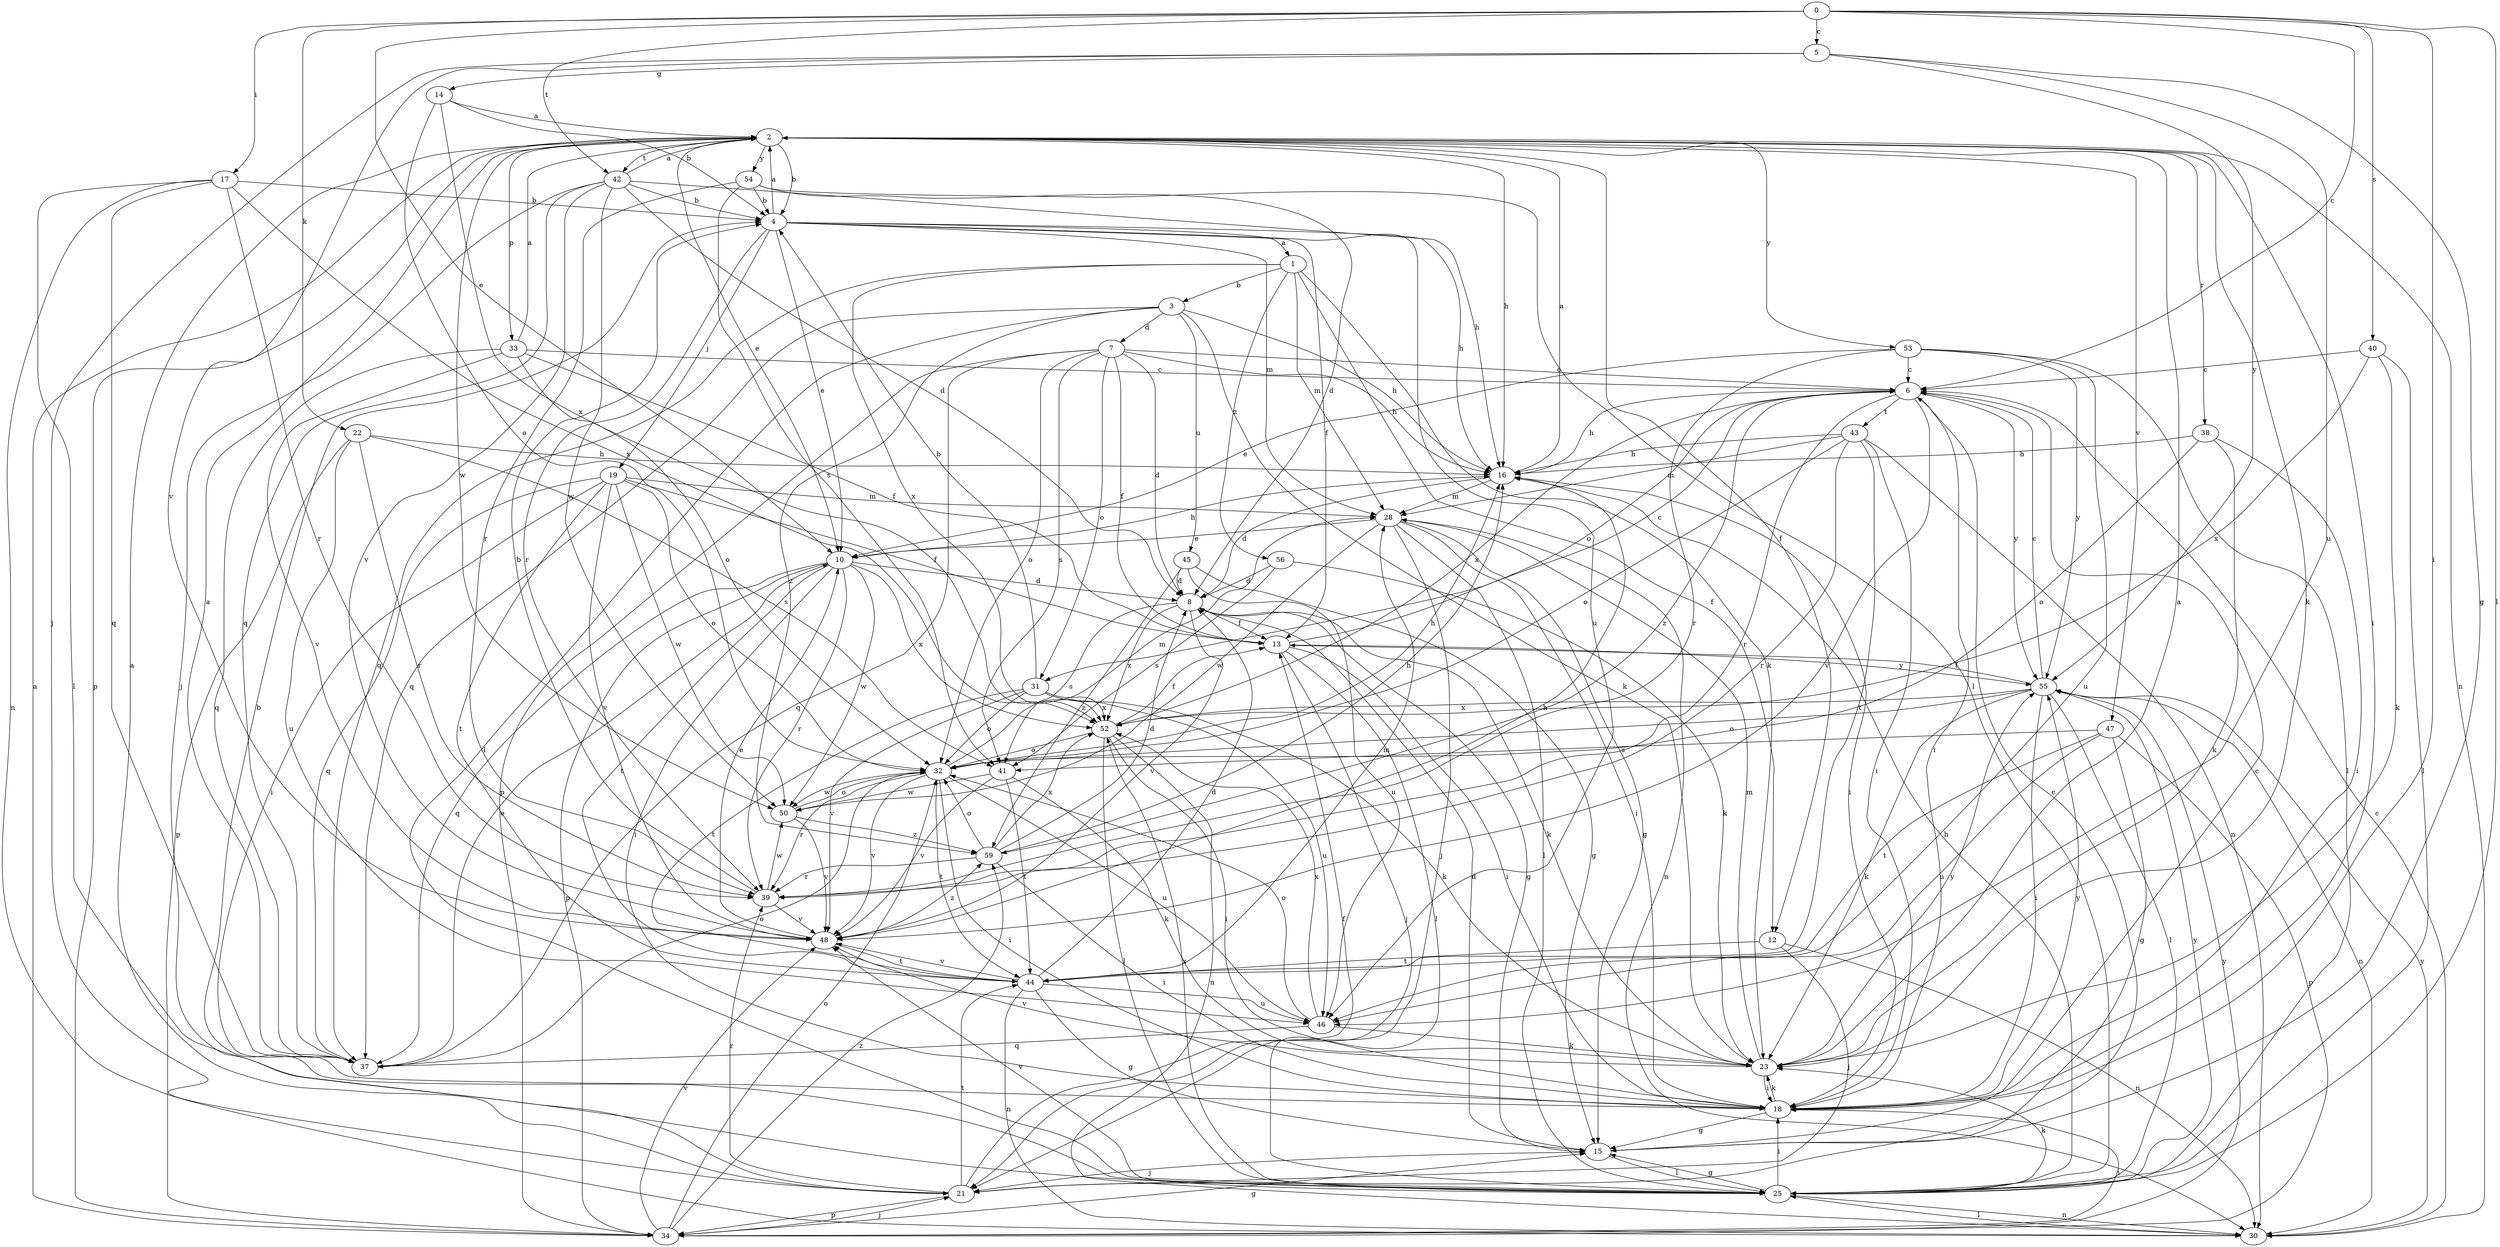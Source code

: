strict digraph  {
0;
1;
2;
3;
4;
5;
6;
7;
8;
10;
12;
13;
14;
15;
16;
17;
18;
19;
21;
22;
23;
25;
28;
30;
31;
32;
33;
34;
37;
38;
39;
40;
41;
42;
43;
44;
45;
46;
47;
48;
50;
52;
53;
54;
55;
56;
59;
0 -> 5  [label=c];
0 -> 6  [label=c];
0 -> 10  [label=e];
0 -> 17  [label=i];
0 -> 18  [label=i];
0 -> 22  [label=k];
0 -> 25  [label=l];
0 -> 40  [label=s];
0 -> 42  [label=t];
1 -> 3  [label=b];
1 -> 12  [label=f];
1 -> 23  [label=k];
1 -> 28  [label=m];
1 -> 37  [label=q];
1 -> 52  [label=x];
1 -> 56  [label=z];
2 -> 4  [label=b];
2 -> 10  [label=e];
2 -> 12  [label=f];
2 -> 16  [label=h];
2 -> 18  [label=i];
2 -> 23  [label=k];
2 -> 30  [label=n];
2 -> 33  [label=p];
2 -> 34  [label=p];
2 -> 38  [label=r];
2 -> 42  [label=t];
2 -> 47  [label=v];
2 -> 50  [label=w];
2 -> 53  [label=y];
2 -> 54  [label=y];
3 -> 7  [label=d];
3 -> 16  [label=h];
3 -> 23  [label=k];
3 -> 25  [label=l];
3 -> 37  [label=q];
3 -> 45  [label=u];
3 -> 59  [label=z];
4 -> 1  [label=a];
4 -> 2  [label=a];
4 -> 10  [label=e];
4 -> 13  [label=f];
4 -> 16  [label=h];
4 -> 19  [label=j];
4 -> 28  [label=m];
4 -> 39  [label=r];
4 -> 46  [label=u];
5 -> 14  [label=g];
5 -> 15  [label=g];
5 -> 21  [label=j];
5 -> 46  [label=u];
5 -> 48  [label=v];
5 -> 55  [label=y];
6 -> 16  [label=h];
6 -> 18  [label=i];
6 -> 31  [label=o];
6 -> 39  [label=r];
6 -> 43  [label=t];
6 -> 48  [label=v];
6 -> 52  [label=x];
6 -> 55  [label=y];
6 -> 59  [label=z];
7 -> 6  [label=c];
7 -> 8  [label=d];
7 -> 13  [label=f];
7 -> 16  [label=h];
7 -> 31  [label=o];
7 -> 32  [label=o];
7 -> 34  [label=p];
7 -> 37  [label=q];
7 -> 41  [label=s];
8 -> 13  [label=f];
8 -> 15  [label=g];
8 -> 23  [label=k];
8 -> 41  [label=s];
8 -> 48  [label=v];
8 -> 52  [label=x];
10 -> 8  [label=d];
10 -> 16  [label=h];
10 -> 18  [label=i];
10 -> 34  [label=p];
10 -> 37  [label=q];
10 -> 39  [label=r];
10 -> 44  [label=t];
10 -> 50  [label=w];
10 -> 52  [label=x];
12 -> 21  [label=j];
12 -> 30  [label=n];
12 -> 44  [label=t];
13 -> 6  [label=c];
13 -> 18  [label=i];
13 -> 21  [label=j];
13 -> 25  [label=l];
13 -> 55  [label=y];
14 -> 2  [label=a];
14 -> 4  [label=b];
14 -> 32  [label=o];
14 -> 52  [label=x];
15 -> 6  [label=c];
15 -> 8  [label=d];
15 -> 21  [label=j];
15 -> 25  [label=l];
16 -> 2  [label=a];
16 -> 8  [label=d];
16 -> 18  [label=i];
16 -> 28  [label=m];
17 -> 4  [label=b];
17 -> 25  [label=l];
17 -> 30  [label=n];
17 -> 37  [label=q];
17 -> 39  [label=r];
17 -> 52  [label=x];
18 -> 15  [label=g];
18 -> 23  [label=k];
18 -> 55  [label=y];
19 -> 13  [label=f];
19 -> 18  [label=i];
19 -> 28  [label=m];
19 -> 32  [label=o];
19 -> 37  [label=q];
19 -> 44  [label=t];
19 -> 48  [label=v];
19 -> 50  [label=w];
21 -> 2  [label=a];
21 -> 6  [label=c];
21 -> 13  [label=f];
21 -> 34  [label=p];
21 -> 39  [label=r];
21 -> 44  [label=t];
22 -> 16  [label=h];
22 -> 34  [label=p];
22 -> 39  [label=r];
22 -> 41  [label=s];
22 -> 46  [label=u];
23 -> 2  [label=a];
23 -> 18  [label=i];
23 -> 28  [label=m];
23 -> 48  [label=v];
23 -> 55  [label=y];
25 -> 4  [label=b];
25 -> 15  [label=g];
25 -> 16  [label=h];
25 -> 18  [label=i];
25 -> 23  [label=k];
25 -> 30  [label=n];
25 -> 48  [label=v];
25 -> 52  [label=x];
25 -> 55  [label=y];
28 -> 10  [label=e];
28 -> 15  [label=g];
28 -> 18  [label=i];
28 -> 21  [label=j];
28 -> 25  [label=l];
28 -> 30  [label=n];
28 -> 50  [label=w];
30 -> 6  [label=c];
30 -> 25  [label=l];
30 -> 55  [label=y];
31 -> 4  [label=b];
31 -> 23  [label=k];
31 -> 32  [label=o];
31 -> 44  [label=t];
31 -> 46  [label=u];
31 -> 48  [label=v];
31 -> 52  [label=x];
32 -> 16  [label=h];
32 -> 18  [label=i];
32 -> 28  [label=m];
32 -> 39  [label=r];
32 -> 44  [label=t];
32 -> 46  [label=u];
32 -> 48  [label=v];
32 -> 50  [label=w];
33 -> 2  [label=a];
33 -> 6  [label=c];
33 -> 13  [label=f];
33 -> 32  [label=o];
33 -> 37  [label=q];
33 -> 48  [label=v];
34 -> 2  [label=a];
34 -> 15  [label=g];
34 -> 18  [label=i];
34 -> 21  [label=j];
34 -> 32  [label=o];
34 -> 48  [label=v];
34 -> 55  [label=y];
34 -> 59  [label=z];
37 -> 2  [label=a];
37 -> 10  [label=e];
37 -> 32  [label=o];
38 -> 16  [label=h];
38 -> 18  [label=i];
38 -> 23  [label=k];
38 -> 32  [label=o];
39 -> 4  [label=b];
39 -> 48  [label=v];
39 -> 50  [label=w];
40 -> 6  [label=c];
40 -> 23  [label=k];
40 -> 25  [label=l];
40 -> 52  [label=x];
41 -> 23  [label=k];
41 -> 44  [label=t];
41 -> 48  [label=v];
41 -> 50  [label=w];
42 -> 2  [label=a];
42 -> 4  [label=b];
42 -> 8  [label=d];
42 -> 16  [label=h];
42 -> 21  [label=j];
42 -> 37  [label=q];
42 -> 48  [label=v];
42 -> 50  [label=w];
43 -> 16  [label=h];
43 -> 18  [label=i];
43 -> 28  [label=m];
43 -> 30  [label=n];
43 -> 32  [label=o];
43 -> 39  [label=r];
43 -> 44  [label=t];
44 -> 8  [label=d];
44 -> 15  [label=g];
44 -> 28  [label=m];
44 -> 30  [label=n];
44 -> 46  [label=u];
44 -> 48  [label=v];
45 -> 8  [label=d];
45 -> 15  [label=g];
45 -> 46  [label=u];
45 -> 59  [label=z];
46 -> 23  [label=k];
46 -> 32  [label=o];
46 -> 37  [label=q];
46 -> 52  [label=x];
47 -> 15  [label=g];
47 -> 34  [label=p];
47 -> 41  [label=s];
47 -> 44  [label=t];
47 -> 46  [label=u];
48 -> 10  [label=e];
48 -> 16  [label=h];
48 -> 44  [label=t];
48 -> 59  [label=z];
50 -> 32  [label=o];
50 -> 48  [label=v];
50 -> 59  [label=z];
52 -> 13  [label=f];
52 -> 18  [label=i];
52 -> 25  [label=l];
52 -> 30  [label=n];
52 -> 32  [label=o];
53 -> 6  [label=c];
53 -> 10  [label=e];
53 -> 25  [label=l];
53 -> 39  [label=r];
53 -> 46  [label=u];
53 -> 55  [label=y];
54 -> 4  [label=b];
54 -> 8  [label=d];
54 -> 25  [label=l];
54 -> 39  [label=r];
54 -> 41  [label=s];
55 -> 6  [label=c];
55 -> 13  [label=f];
55 -> 18  [label=i];
55 -> 23  [label=k];
55 -> 25  [label=l];
55 -> 30  [label=n];
55 -> 32  [label=o];
55 -> 52  [label=x];
56 -> 8  [label=d];
56 -> 23  [label=k];
56 -> 41  [label=s];
59 -> 8  [label=d];
59 -> 16  [label=h];
59 -> 18  [label=i];
59 -> 32  [label=o];
59 -> 39  [label=r];
59 -> 52  [label=x];
}
